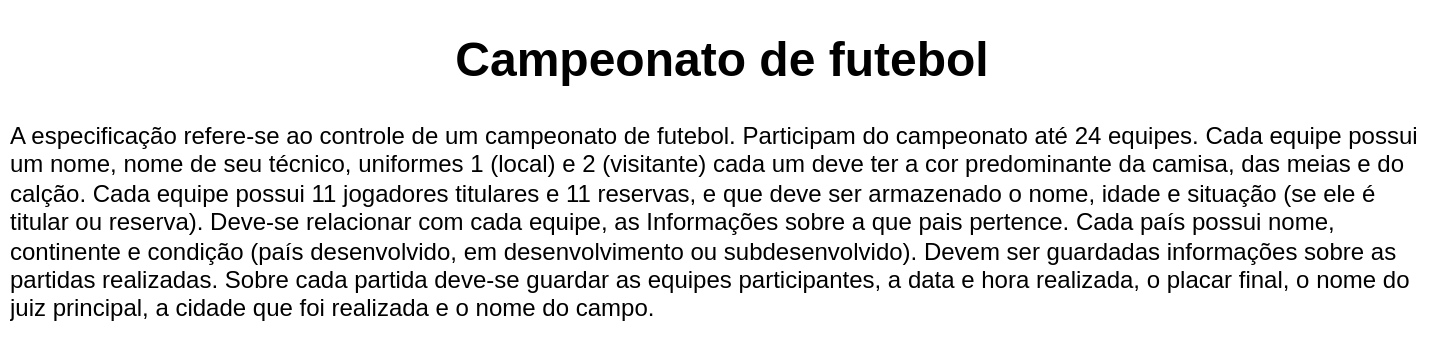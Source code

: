 <mxfile version="23.1.7" type="github">
  <diagram name="Page-1" id="-VNo3Qkicl_mFRUMf00s">
    <mxGraphModel dx="1173" dy="587" grid="1" gridSize="10" guides="1" tooltips="1" connect="1" arrows="1" fold="1" page="1" pageScale="1" pageWidth="827" pageHeight="1169" math="0" shadow="0">
      <root>
        <mxCell id="0" />
        <mxCell id="1" parent="0" />
        <mxCell id="Nbg9ZnagzlLmk4FOJAgQ-1" value="&lt;h1 style=&quot;text-align: center;&quot;&gt;Campeonato de futebol&lt;/h1&gt;&lt;p&gt;A especificação refere-se ao controle de um campeonato de futebol. Participam do campeonato até 24 equipes. Cada equipe possui um nome, nome de seu técnico, uniformes 1 (local) e 2 (visitante) cada um deve ter a cor predominante da camisa, das meias e do calção. Cada equipe possui 11 jogadores titulares e 11 reservas, e que deve ser armazenado o nome, idade e situação (se ele é titular ou reserva). Deve-se relacionar com cada equipe, as Informações sobre a que pais pertence. Cada país possui nome, continente e condição (país desenvolvido, em desenvolvimento ou subdesenvolvido). Devem ser guardadas informações sobre as partidas realizadas. Sobre cada partida deve-se guardar as equipes participantes, a data e hora realizada, o placar final, o nome do juiz principal, a cidade que foi realizada e o nome do campo.&lt;/p&gt;" style="text;html=1;spacing=5;spacingTop=-20;whiteSpace=wrap;overflow=hidden;rounded=0;" vertex="1" parent="1">
          <mxGeometry x="40" y="40" width="720" height="160" as="geometry" />
        </mxCell>
      </root>
    </mxGraphModel>
  </diagram>
</mxfile>
